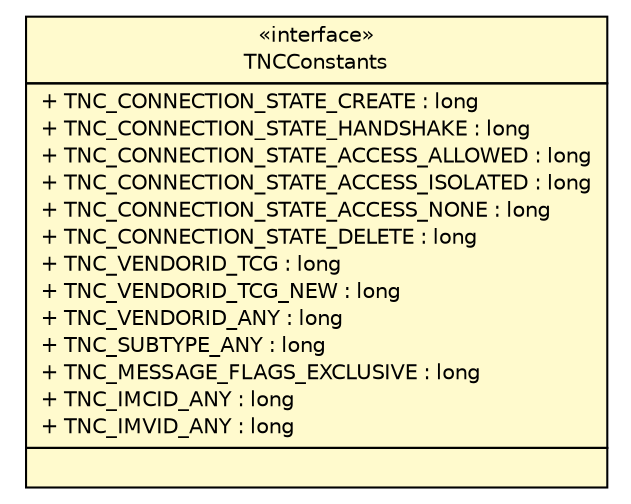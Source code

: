 #!/usr/local/bin/dot
#
# Class diagram 
# Generated by UMLGraph version R5_6 (http://www.umlgraph.org/)
#

digraph G {
	edge [fontname="Helvetica",fontsize=10,labelfontname="Helvetica",labelfontsize=10];
	node [fontname="Helvetica",fontsize=10,shape=plaintext];
	nodesep=0.25;
	ranksep=0.5;
	// org.trustedcomputinggroup.tnc.ifimc.TNCConstants
	c123 [label=<<table title="org.trustedcomputinggroup.tnc.ifimc.TNCConstants" border="0" cellborder="1" cellspacing="0" cellpadding="2" port="p" bgcolor="lemonChiffon" href="./TNCConstants.html">
		<tr><td><table border="0" cellspacing="0" cellpadding="1">
<tr><td align="center" balign="center"> &#171;interface&#187; </td></tr>
<tr><td align="center" balign="center"> TNCConstants </td></tr>
		</table></td></tr>
		<tr><td><table border="0" cellspacing="0" cellpadding="1">
<tr><td align="left" balign="left"> + TNC_CONNECTION_STATE_CREATE : long </td></tr>
<tr><td align="left" balign="left"> + TNC_CONNECTION_STATE_HANDSHAKE : long </td></tr>
<tr><td align="left" balign="left"> + TNC_CONNECTION_STATE_ACCESS_ALLOWED : long </td></tr>
<tr><td align="left" balign="left"> + TNC_CONNECTION_STATE_ACCESS_ISOLATED : long </td></tr>
<tr><td align="left" balign="left"> + TNC_CONNECTION_STATE_ACCESS_NONE : long </td></tr>
<tr><td align="left" balign="left"> + TNC_CONNECTION_STATE_DELETE : long </td></tr>
<tr><td align="left" balign="left"> + TNC_VENDORID_TCG : long </td></tr>
<tr><td align="left" balign="left"> + TNC_VENDORID_TCG_NEW : long </td></tr>
<tr><td align="left" balign="left"> + TNC_VENDORID_ANY : long </td></tr>
<tr><td align="left" balign="left"> + TNC_SUBTYPE_ANY : long </td></tr>
<tr><td align="left" balign="left"> + TNC_MESSAGE_FLAGS_EXCLUSIVE : long </td></tr>
<tr><td align="left" balign="left"> + TNC_IMCID_ANY : long </td></tr>
<tr><td align="left" balign="left"> + TNC_IMVID_ANY : long </td></tr>
		</table></td></tr>
		<tr><td><table border="0" cellspacing="0" cellpadding="1">
<tr><td align="left" balign="left">  </td></tr>
		</table></td></tr>
		</table>>, URL="./TNCConstants.html", fontname="Helvetica", fontcolor="black", fontsize=10.0];
}

